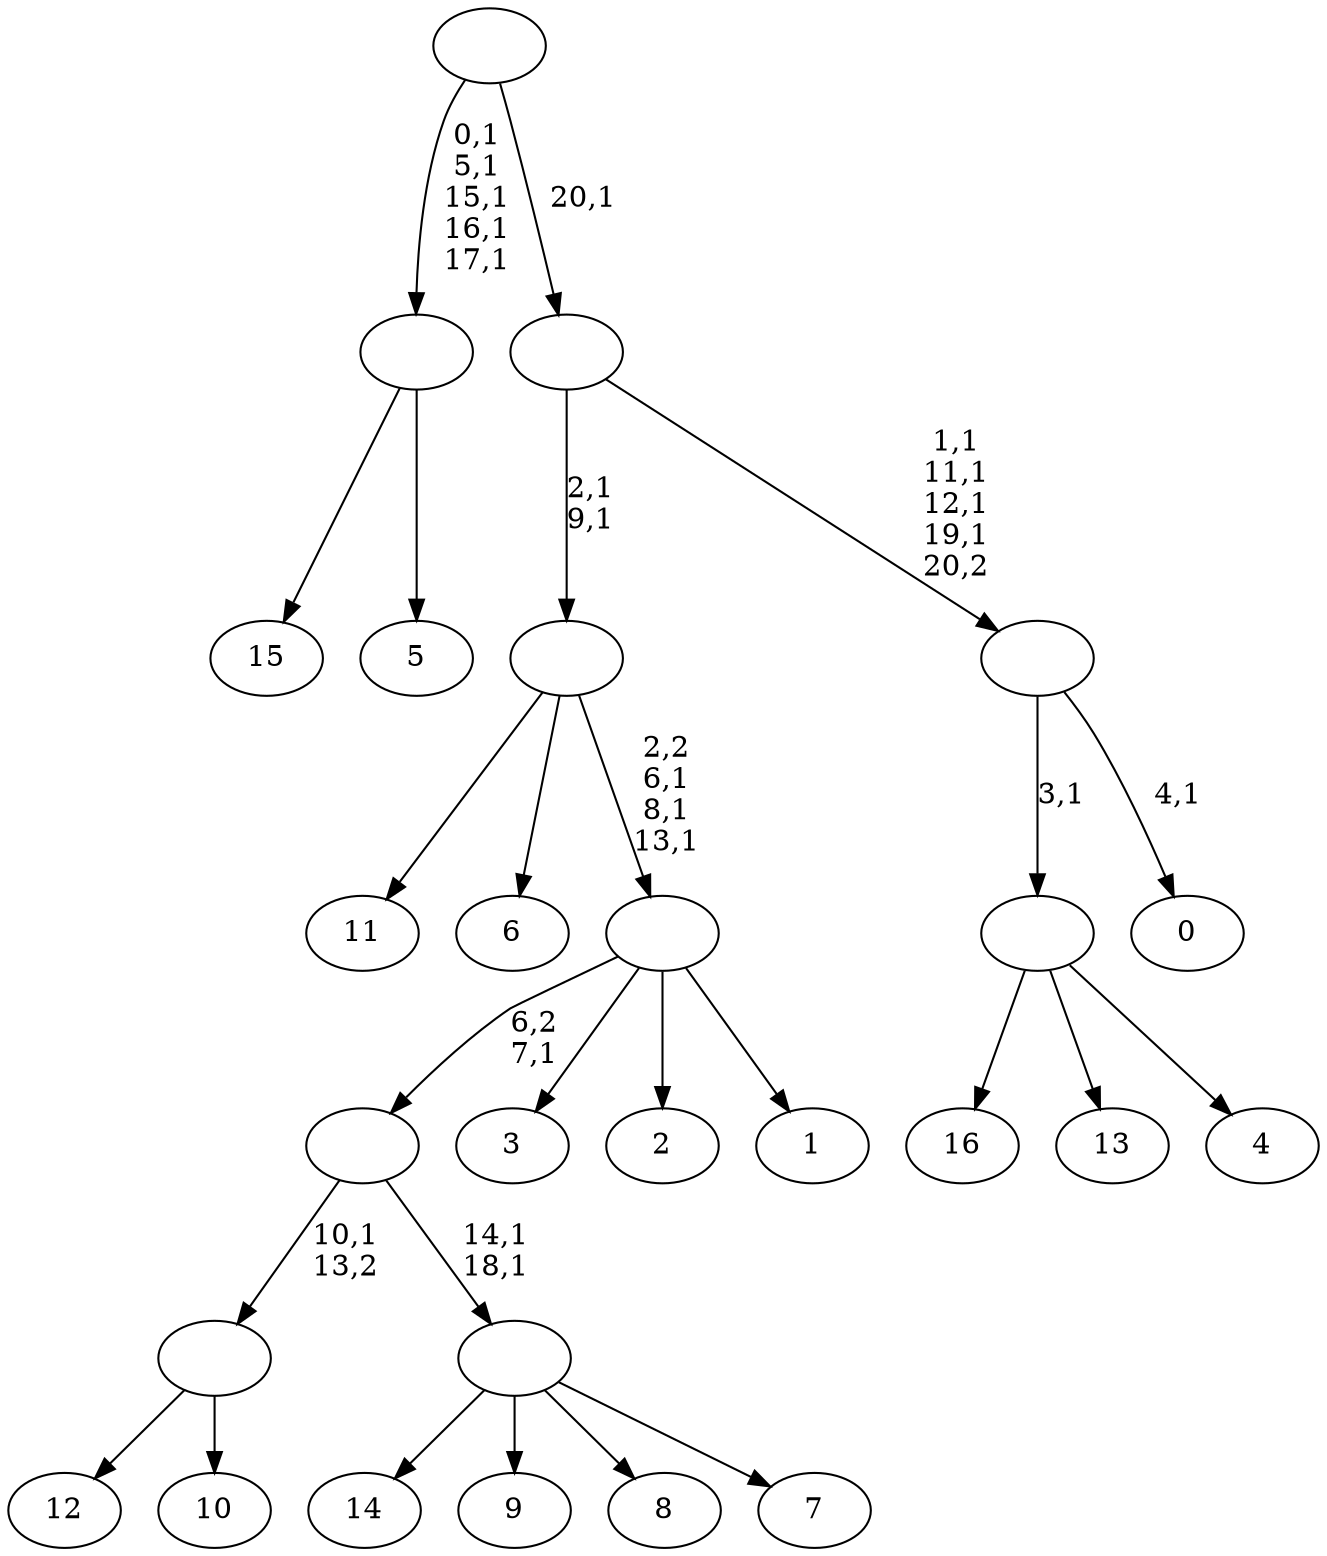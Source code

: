 digraph T {
	38 [label="16"]
	37 [label="15"]
	36 [label="14"]
	35 [label="13"]
	34 [label="12"]
	33 [label="11"]
	32 [label="10"]
	31 [label=""]
	30 [label="9"]
	29 [label="8"]
	28 [label="7"]
	27 [label=""]
	25 [label=""]
	24 [label="6"]
	23 [label="5"]
	22 [label=""]
	17 [label="4"]
	16 [label=""]
	15 [label="3"]
	14 [label="2"]
	13 [label="1"]
	12 [label=""]
	9 [label=""]
	7 [label="0"]
	5 [label=""]
	1 [label=""]
	0 [label=""]
	31 -> 34 [label=""]
	31 -> 32 [label=""]
	27 -> 36 [label=""]
	27 -> 30 [label=""]
	27 -> 29 [label=""]
	27 -> 28 [label=""]
	25 -> 27 [label="14,1\n18,1"]
	25 -> 31 [label="10,1\n13,2"]
	22 -> 37 [label=""]
	22 -> 23 [label=""]
	16 -> 38 [label=""]
	16 -> 35 [label=""]
	16 -> 17 [label=""]
	12 -> 25 [label="6,2\n7,1"]
	12 -> 15 [label=""]
	12 -> 14 [label=""]
	12 -> 13 [label=""]
	9 -> 12 [label="2,2\n6,1\n8,1\n13,1"]
	9 -> 33 [label=""]
	9 -> 24 [label=""]
	5 -> 7 [label="4,1"]
	5 -> 16 [label="3,1"]
	1 -> 5 [label="1,1\n11,1\n12,1\n19,1\n20,2"]
	1 -> 9 [label="2,1\n9,1"]
	0 -> 22 [label="0,1\n5,1\n15,1\n16,1\n17,1"]
	0 -> 1 [label="20,1"]
}
